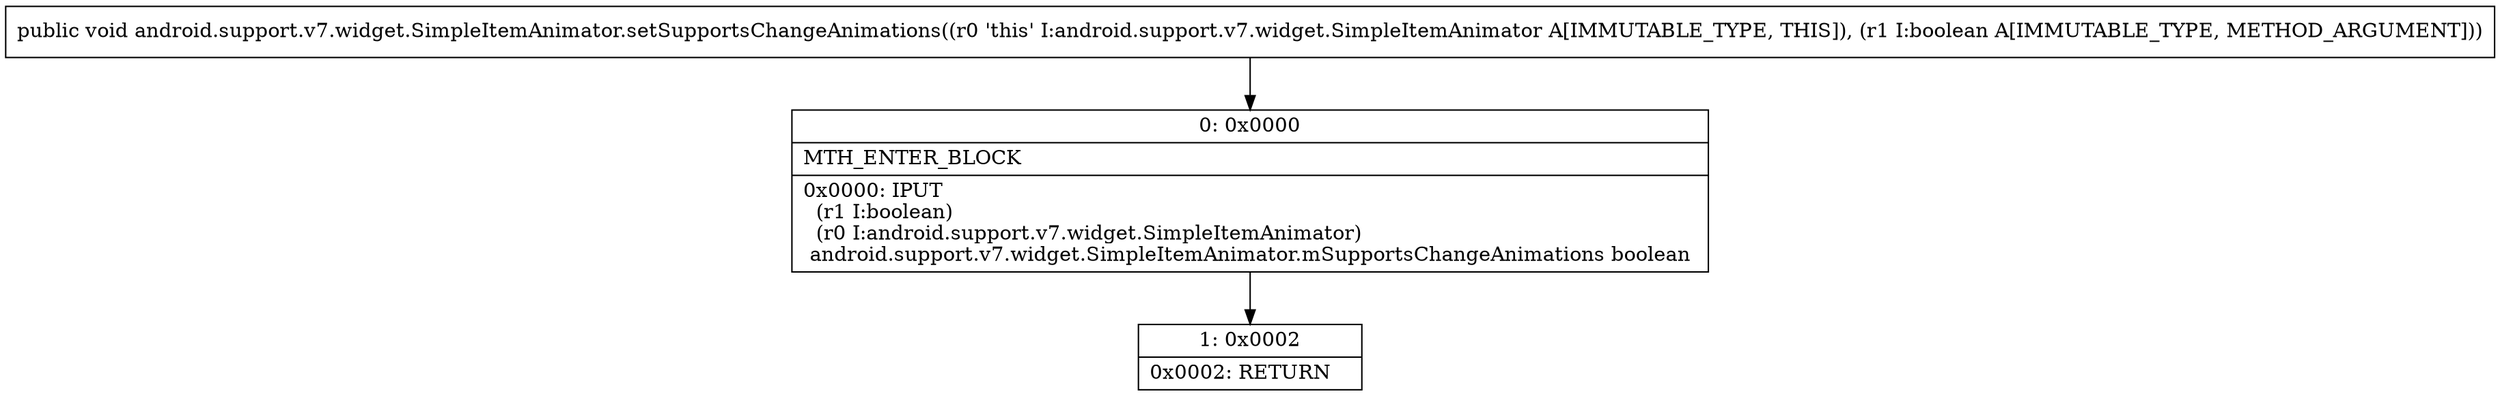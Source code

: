 digraph "CFG forandroid.support.v7.widget.SimpleItemAnimator.setSupportsChangeAnimations(Z)V" {
Node_0 [shape=record,label="{0\:\ 0x0000|MTH_ENTER_BLOCK\l|0x0000: IPUT  \l  (r1 I:boolean)\l  (r0 I:android.support.v7.widget.SimpleItemAnimator)\l android.support.v7.widget.SimpleItemAnimator.mSupportsChangeAnimations boolean \l}"];
Node_1 [shape=record,label="{1\:\ 0x0002|0x0002: RETURN   \l}"];
MethodNode[shape=record,label="{public void android.support.v7.widget.SimpleItemAnimator.setSupportsChangeAnimations((r0 'this' I:android.support.v7.widget.SimpleItemAnimator A[IMMUTABLE_TYPE, THIS]), (r1 I:boolean A[IMMUTABLE_TYPE, METHOD_ARGUMENT])) }"];
MethodNode -> Node_0;
Node_0 -> Node_1;
}

